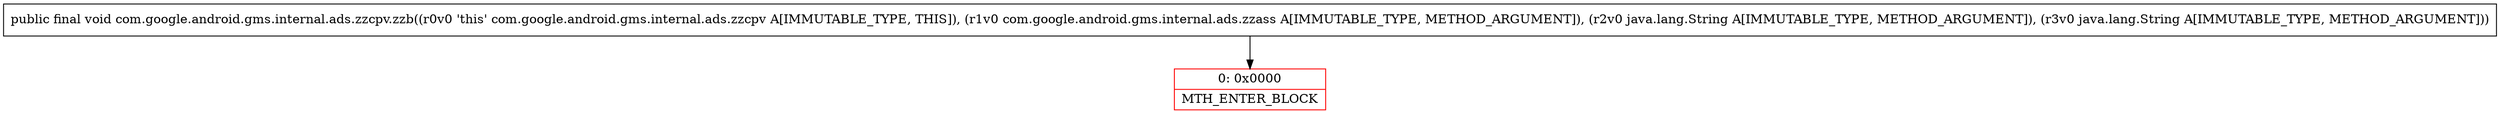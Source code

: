 digraph "CFG forcom.google.android.gms.internal.ads.zzcpv.zzb(Lcom\/google\/android\/gms\/internal\/ads\/zzass;Ljava\/lang\/String;Ljava\/lang\/String;)V" {
subgraph cluster_Region_785413076 {
label = "R(0)";
node [shape=record,color=blue];
}
Node_0 [shape=record,color=red,label="{0\:\ 0x0000|MTH_ENTER_BLOCK\l}"];
MethodNode[shape=record,label="{public final void com.google.android.gms.internal.ads.zzcpv.zzb((r0v0 'this' com.google.android.gms.internal.ads.zzcpv A[IMMUTABLE_TYPE, THIS]), (r1v0 com.google.android.gms.internal.ads.zzass A[IMMUTABLE_TYPE, METHOD_ARGUMENT]), (r2v0 java.lang.String A[IMMUTABLE_TYPE, METHOD_ARGUMENT]), (r3v0 java.lang.String A[IMMUTABLE_TYPE, METHOD_ARGUMENT])) }"];
MethodNode -> Node_0;
}

